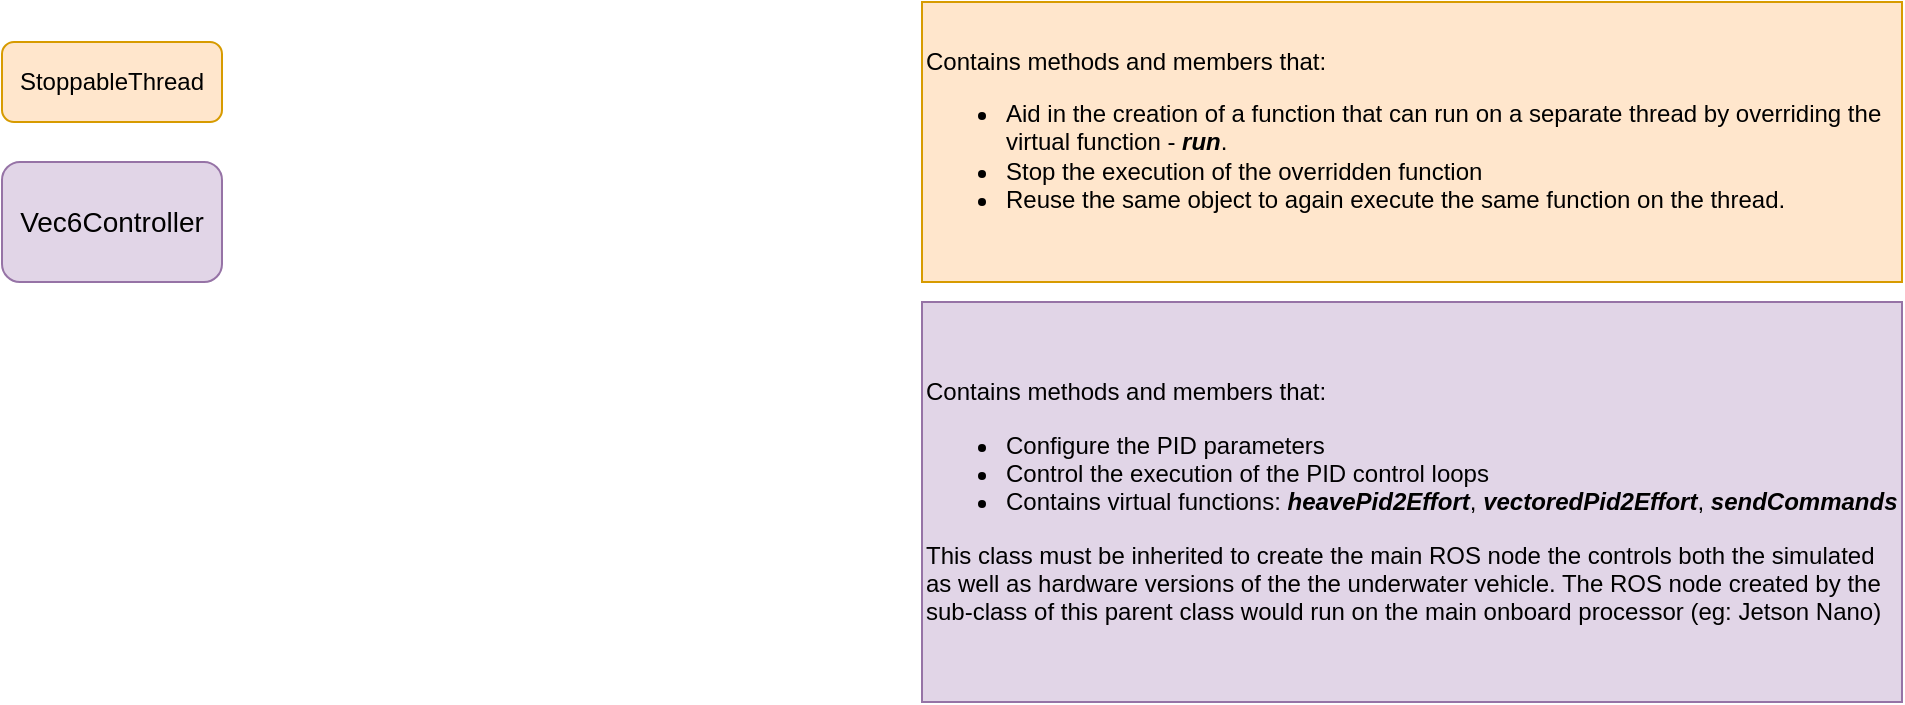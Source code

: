 <mxfile version="14.8.2" type="device"><diagram id="3wxC8w0HWE2WUJp5uTHP" name="Page-1"><mxGraphModel dx="990" dy="613" grid="1" gridSize="10" guides="1" tooltips="1" connect="1" arrows="1" fold="1" page="1" pageScale="1" pageWidth="1654" pageHeight="1169" math="0" shadow="0"><root><mxCell id="0"/><mxCell id="1" parent="0"/><mxCell id="JAJ2FybKKQLJugDhjMmw-1" value="StoppableThread" style="rounded=1;whiteSpace=wrap;html=1;fillColor=#ffe6cc;strokeColor=#d79b00;" parent="1" vertex="1"><mxGeometry x="170" y="70" width="110" height="40" as="geometry"/></mxCell><mxCell id="PMY0-ZSUuScA3yg4cXFh-5" value="&lt;font style=&quot;font-size: 14px&quot;&gt;Vec6Controller&lt;/font&gt;" style="rounded=1;whiteSpace=wrap;html=1;fillColor=#e1d5e7;strokeColor=#9673a6;" parent="1" vertex="1"><mxGeometry x="170" y="130" width="110" height="60" as="geometry"/></mxCell><mxCell id="PMY0-ZSUuScA3yg4cXFh-6" value="Contains methods and members that:&lt;br&gt;&lt;ul&gt;&lt;li&gt;Configure the PID parameters&lt;/li&gt;&lt;li&gt;Control the execution of the PID control loops&lt;/li&gt;&lt;li&gt;Contains virtual functions: &lt;i style=&quot;font-weight: bold&quot;&gt;heavePid2Effort&lt;/i&gt;, &lt;i style=&quot;font-weight: bold&quot;&gt;vectoredPid2Effort&lt;/i&gt;, &lt;b&gt;&lt;i&gt;sendCommands&lt;/i&gt;&lt;/b&gt;&lt;/li&gt;&lt;/ul&gt;&lt;div&gt;This class must be inherited to create the main ROS node the controls both the simulated as well as hardware versions of the the underwater vehicle. The ROS node created by the sub-class of this parent class would run on the main onboard processor (eg: Jetson Nano)&lt;/div&gt;" style="rounded=0;whiteSpace=wrap;html=1;fillColor=#e1d5e7;strokeColor=#9673a6;align=left;" parent="1" vertex="1"><mxGeometry x="630" y="200" width="490" height="200" as="geometry"/></mxCell><mxCell id="PMY0-ZSUuScA3yg4cXFh-7" value="Contains methods and members that:&lt;br&gt;&lt;ul&gt;&lt;li&gt;Aid in the creation of a function that can run on a separate thread by overriding the virtual function - &lt;i style=&quot;font-weight: bold&quot;&gt;run&lt;/i&gt;.&lt;/li&gt;&lt;li&gt;Stop the execution of the overridden function&lt;/li&gt;&lt;li&gt;Reuse the same object to again execute the same function on the thread.&lt;/li&gt;&lt;/ul&gt;" style="rounded=0;whiteSpace=wrap;html=1;fillColor=#ffe6cc;align=left;strokeColor=#d79b00;perimeterSpacing=2;" parent="1" vertex="1"><mxGeometry x="630" y="50" width="490" height="140" as="geometry"/></mxCell></root></mxGraphModel></diagram></mxfile>